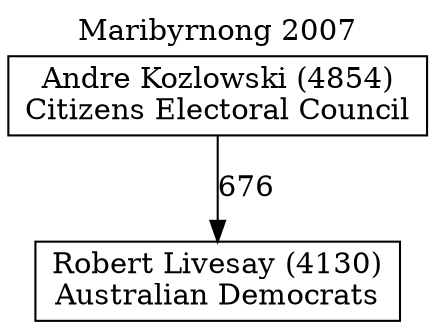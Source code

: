 // House preference flow
digraph "Robert Livesay (4130)_Maribyrnong_2007" {
	graph [label="Maribyrnong 2007" labelloc=t mclimit=10]
	node [shape=box]
	"Robert Livesay (4130)" [label="Robert Livesay (4130)
Australian Democrats"]
	"Andre Kozlowski (4854)" [label="Andre Kozlowski (4854)
Citizens Electoral Council"]
	"Andre Kozlowski (4854)" -> "Robert Livesay (4130)" [label=676]
}
